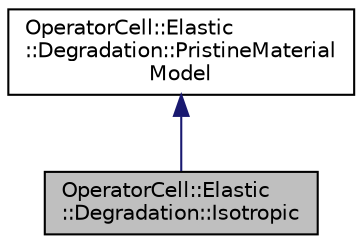 digraph "OperatorCell::Elastic::Degradation::Isotropic"
{
  edge [fontname="Helvetica",fontsize="10",labelfontname="Helvetica",labelfontsize="10"];
  node [fontname="Helvetica",fontsize="10",shape=record];
  Node1 [label="OperatorCell::Elastic\l::Degradation::Isotropic",height=0.2,width=0.4,color="black", fillcolor="grey75", style="filled", fontcolor="black"];
  Node2 -> Node1 [dir="back",color="midnightblue",fontsize="10",style="solid",fontname="Helvetica"];
  Node2 [label="OperatorCell::Elastic\l::Degradation::PristineMaterial\lModel",height=0.2,width=0.4,color="black", fillcolor="white", style="filled",URL="$classOperatorCell_1_1Elastic_1_1Degradation_1_1PristineMaterialModel.html"];
}

